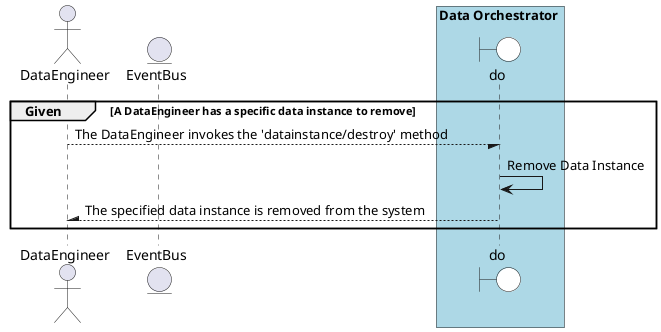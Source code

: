 @startuml


actor "DataEngineer"


entity EventBus

box Data Orchestrator #lightblue
    boundary do #white
end box


group Given [A DataEngineer has a specific data instance to remove]

"DataEngineer" --/ do: The DataEngineer invokes the &#39;datainstance/destroy&#39; method
"do" -> do: Remove Data Instance



"DataEngineer" /-- do: The specified data instance is removed from the system


end

@enduml
